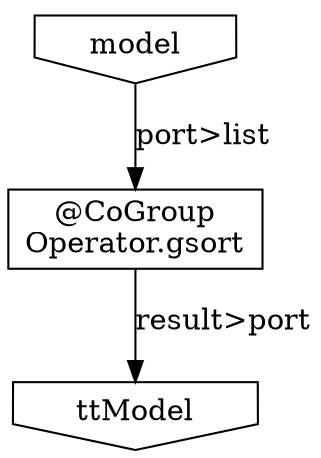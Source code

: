 digraph {
    "2e40c71e-b4b0-4935-9a11-c48ca184ab2b" [shape=invhouse, label="model"];
    "27038a40-1cc9-417a-ba4f-90376a4ff421" [shape=box, label="@CoGroup\nOperator.gsort"];
    "e0eeb727-31f0-4f83-9ab4-fb20e41674cc" [shape=invhouse, label="ttModel"];
    "2e40c71e-b4b0-4935-9a11-c48ca184ab2b" -> "27038a40-1cc9-417a-ba4f-90376a4ff421" [label="port>list"];
    "27038a40-1cc9-417a-ba4f-90376a4ff421" -> "e0eeb727-31f0-4f83-9ab4-fb20e41674cc" [label="result>port"];
}
